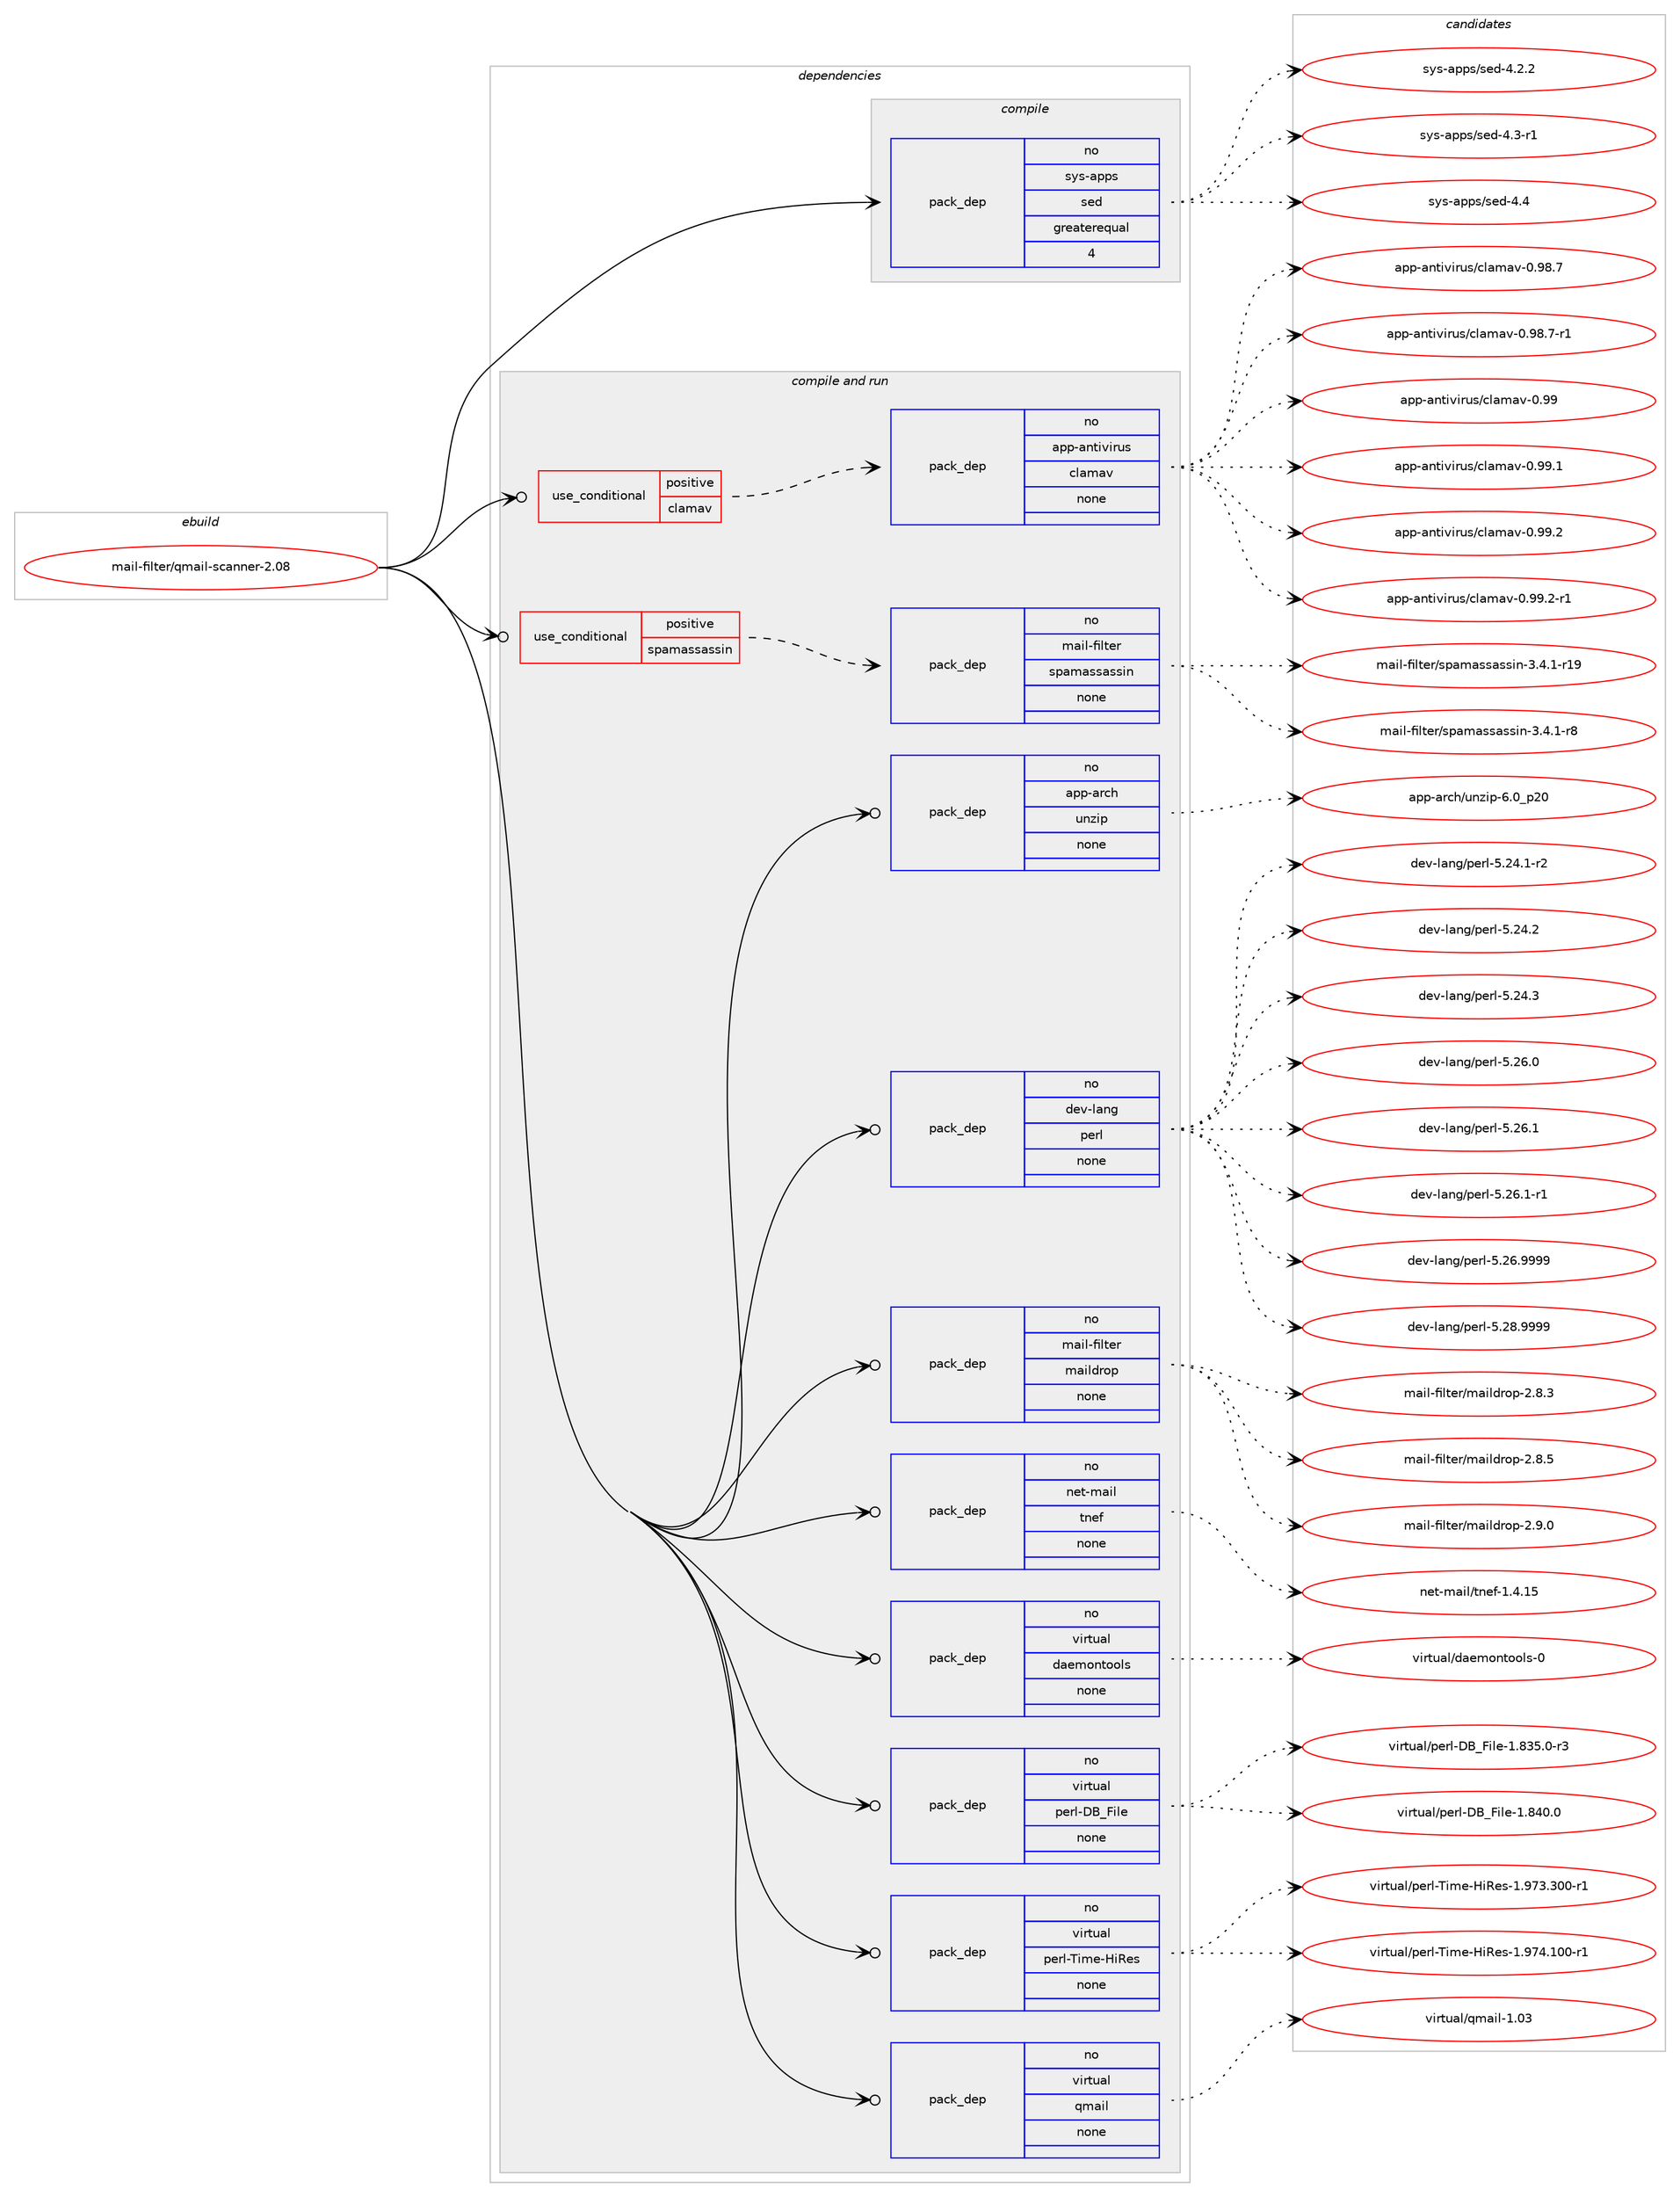 digraph prolog {

# *************
# Graph options
# *************

newrank=true;
concentrate=true;
compound=true;
graph [rankdir=LR,fontname=Helvetica,fontsize=10,ranksep=1.5];#, ranksep=2.5, nodesep=0.2];
edge  [arrowhead=vee];
node  [fontname=Helvetica,fontsize=10];

# **********
# The ebuild
# **********

subgraph cluster_leftcol {
color=gray;
rank=same;
label=<<i>ebuild</i>>;
id [label="mail-filter/qmail-scanner-2.08", color=red, width=4, href="../mail-filter/qmail-scanner-2.08.svg"];
}

# ****************
# The dependencies
# ****************

subgraph cluster_midcol {
color=gray;
label=<<i>dependencies</i>>;
subgraph cluster_compile {
fillcolor="#eeeeee";
style=filled;
label=<<i>compile</i>>;
subgraph pack252290 {
dependency343084 [label=<<TABLE BORDER="0" CELLBORDER="1" CELLSPACING="0" CELLPADDING="4" WIDTH="220"><TR><TD ROWSPAN="6" CELLPADDING="30">pack_dep</TD></TR><TR><TD WIDTH="110">no</TD></TR><TR><TD>sys-apps</TD></TR><TR><TD>sed</TD></TR><TR><TD>greaterequal</TD></TR><TR><TD>4</TD></TR></TABLE>>, shape=none, color=blue];
}
id:e -> dependency343084:w [weight=20,style="solid",arrowhead="vee"];
}
subgraph cluster_compileandrun {
fillcolor="#eeeeee";
style=filled;
label=<<i>compile and run</i>>;
subgraph cond85653 {
dependency343085 [label=<<TABLE BORDER="0" CELLBORDER="1" CELLSPACING="0" CELLPADDING="4"><TR><TD ROWSPAN="3" CELLPADDING="10">use_conditional</TD></TR><TR><TD>positive</TD></TR><TR><TD>clamav</TD></TR></TABLE>>, shape=none, color=red];
subgraph pack252291 {
dependency343086 [label=<<TABLE BORDER="0" CELLBORDER="1" CELLSPACING="0" CELLPADDING="4" WIDTH="220"><TR><TD ROWSPAN="6" CELLPADDING="30">pack_dep</TD></TR><TR><TD WIDTH="110">no</TD></TR><TR><TD>app-antivirus</TD></TR><TR><TD>clamav</TD></TR><TR><TD>none</TD></TR><TR><TD></TD></TR></TABLE>>, shape=none, color=blue];
}
dependency343085:e -> dependency343086:w [weight=20,style="dashed",arrowhead="vee"];
}
id:e -> dependency343085:w [weight=20,style="solid",arrowhead="odotvee"];
subgraph cond85654 {
dependency343087 [label=<<TABLE BORDER="0" CELLBORDER="1" CELLSPACING="0" CELLPADDING="4"><TR><TD ROWSPAN="3" CELLPADDING="10">use_conditional</TD></TR><TR><TD>positive</TD></TR><TR><TD>spamassassin</TD></TR></TABLE>>, shape=none, color=red];
subgraph pack252292 {
dependency343088 [label=<<TABLE BORDER="0" CELLBORDER="1" CELLSPACING="0" CELLPADDING="4" WIDTH="220"><TR><TD ROWSPAN="6" CELLPADDING="30">pack_dep</TD></TR><TR><TD WIDTH="110">no</TD></TR><TR><TD>mail-filter</TD></TR><TR><TD>spamassassin</TD></TR><TR><TD>none</TD></TR><TR><TD></TD></TR></TABLE>>, shape=none, color=blue];
}
dependency343087:e -> dependency343088:w [weight=20,style="dashed",arrowhead="vee"];
}
id:e -> dependency343087:w [weight=20,style="solid",arrowhead="odotvee"];
subgraph pack252293 {
dependency343089 [label=<<TABLE BORDER="0" CELLBORDER="1" CELLSPACING="0" CELLPADDING="4" WIDTH="220"><TR><TD ROWSPAN="6" CELLPADDING="30">pack_dep</TD></TR><TR><TD WIDTH="110">no</TD></TR><TR><TD>app-arch</TD></TR><TR><TD>unzip</TD></TR><TR><TD>none</TD></TR><TR><TD></TD></TR></TABLE>>, shape=none, color=blue];
}
id:e -> dependency343089:w [weight=20,style="solid",arrowhead="odotvee"];
subgraph pack252294 {
dependency343090 [label=<<TABLE BORDER="0" CELLBORDER="1" CELLSPACING="0" CELLPADDING="4" WIDTH="220"><TR><TD ROWSPAN="6" CELLPADDING="30">pack_dep</TD></TR><TR><TD WIDTH="110">no</TD></TR><TR><TD>dev-lang</TD></TR><TR><TD>perl</TD></TR><TR><TD>none</TD></TR><TR><TD></TD></TR></TABLE>>, shape=none, color=blue];
}
id:e -> dependency343090:w [weight=20,style="solid",arrowhead="odotvee"];
subgraph pack252295 {
dependency343091 [label=<<TABLE BORDER="0" CELLBORDER="1" CELLSPACING="0" CELLPADDING="4" WIDTH="220"><TR><TD ROWSPAN="6" CELLPADDING="30">pack_dep</TD></TR><TR><TD WIDTH="110">no</TD></TR><TR><TD>mail-filter</TD></TR><TR><TD>maildrop</TD></TR><TR><TD>none</TD></TR><TR><TD></TD></TR></TABLE>>, shape=none, color=blue];
}
id:e -> dependency343091:w [weight=20,style="solid",arrowhead="odotvee"];
subgraph pack252296 {
dependency343092 [label=<<TABLE BORDER="0" CELLBORDER="1" CELLSPACING="0" CELLPADDING="4" WIDTH="220"><TR><TD ROWSPAN="6" CELLPADDING="30">pack_dep</TD></TR><TR><TD WIDTH="110">no</TD></TR><TR><TD>net-mail</TD></TR><TR><TD>tnef</TD></TR><TR><TD>none</TD></TR><TR><TD></TD></TR></TABLE>>, shape=none, color=blue];
}
id:e -> dependency343092:w [weight=20,style="solid",arrowhead="odotvee"];
subgraph pack252297 {
dependency343093 [label=<<TABLE BORDER="0" CELLBORDER="1" CELLSPACING="0" CELLPADDING="4" WIDTH="220"><TR><TD ROWSPAN="6" CELLPADDING="30">pack_dep</TD></TR><TR><TD WIDTH="110">no</TD></TR><TR><TD>virtual</TD></TR><TR><TD>daemontools</TD></TR><TR><TD>none</TD></TR><TR><TD></TD></TR></TABLE>>, shape=none, color=blue];
}
id:e -> dependency343093:w [weight=20,style="solid",arrowhead="odotvee"];
subgraph pack252298 {
dependency343094 [label=<<TABLE BORDER="0" CELLBORDER="1" CELLSPACING="0" CELLPADDING="4" WIDTH="220"><TR><TD ROWSPAN="6" CELLPADDING="30">pack_dep</TD></TR><TR><TD WIDTH="110">no</TD></TR><TR><TD>virtual</TD></TR><TR><TD>perl-DB_File</TD></TR><TR><TD>none</TD></TR><TR><TD></TD></TR></TABLE>>, shape=none, color=blue];
}
id:e -> dependency343094:w [weight=20,style="solid",arrowhead="odotvee"];
subgraph pack252299 {
dependency343095 [label=<<TABLE BORDER="0" CELLBORDER="1" CELLSPACING="0" CELLPADDING="4" WIDTH="220"><TR><TD ROWSPAN="6" CELLPADDING="30">pack_dep</TD></TR><TR><TD WIDTH="110">no</TD></TR><TR><TD>virtual</TD></TR><TR><TD>perl-Time-HiRes</TD></TR><TR><TD>none</TD></TR><TR><TD></TD></TR></TABLE>>, shape=none, color=blue];
}
id:e -> dependency343095:w [weight=20,style="solid",arrowhead="odotvee"];
subgraph pack252300 {
dependency343096 [label=<<TABLE BORDER="0" CELLBORDER="1" CELLSPACING="0" CELLPADDING="4" WIDTH="220"><TR><TD ROWSPAN="6" CELLPADDING="30">pack_dep</TD></TR><TR><TD WIDTH="110">no</TD></TR><TR><TD>virtual</TD></TR><TR><TD>qmail</TD></TR><TR><TD>none</TD></TR><TR><TD></TD></TR></TABLE>>, shape=none, color=blue];
}
id:e -> dependency343096:w [weight=20,style="solid",arrowhead="odotvee"];
}
subgraph cluster_run {
fillcolor="#eeeeee";
style=filled;
label=<<i>run</i>>;
}
}

# **************
# The candidates
# **************

subgraph cluster_choices {
rank=same;
color=gray;
label=<<i>candidates</i>>;

subgraph choice252290 {
color=black;
nodesep=1;
choice115121115459711211211547115101100455246504650 [label="sys-apps/sed-4.2.2", color=red, width=4,href="../sys-apps/sed-4.2.2.svg"];
choice115121115459711211211547115101100455246514511449 [label="sys-apps/sed-4.3-r1", color=red, width=4,href="../sys-apps/sed-4.3-r1.svg"];
choice11512111545971121121154711510110045524652 [label="sys-apps/sed-4.4", color=red, width=4,href="../sys-apps/sed-4.4.svg"];
dependency343084:e -> choice115121115459711211211547115101100455246504650:w [style=dotted,weight="100"];
dependency343084:e -> choice115121115459711211211547115101100455246514511449:w [style=dotted,weight="100"];
dependency343084:e -> choice11512111545971121121154711510110045524652:w [style=dotted,weight="100"];
}
subgraph choice252291 {
color=black;
nodesep=1;
choice9711211245971101161051181051141171154799108971099711845484657564655 [label="app-antivirus/clamav-0.98.7", color=red, width=4,href="../app-antivirus/clamav-0.98.7.svg"];
choice97112112459711011610511810511411711547991089710997118454846575646554511449 [label="app-antivirus/clamav-0.98.7-r1", color=red, width=4,href="../app-antivirus/clamav-0.98.7-r1.svg"];
choice971121124597110116105118105114117115479910897109971184548465757 [label="app-antivirus/clamav-0.99", color=red, width=4,href="../app-antivirus/clamav-0.99.svg"];
choice9711211245971101161051181051141171154799108971099711845484657574649 [label="app-antivirus/clamav-0.99.1", color=red, width=4,href="../app-antivirus/clamav-0.99.1.svg"];
choice9711211245971101161051181051141171154799108971099711845484657574650 [label="app-antivirus/clamav-0.99.2", color=red, width=4,href="../app-antivirus/clamav-0.99.2.svg"];
choice97112112459711011610511810511411711547991089710997118454846575746504511449 [label="app-antivirus/clamav-0.99.2-r1", color=red, width=4,href="../app-antivirus/clamav-0.99.2-r1.svg"];
dependency343086:e -> choice9711211245971101161051181051141171154799108971099711845484657564655:w [style=dotted,weight="100"];
dependency343086:e -> choice97112112459711011610511810511411711547991089710997118454846575646554511449:w [style=dotted,weight="100"];
dependency343086:e -> choice971121124597110116105118105114117115479910897109971184548465757:w [style=dotted,weight="100"];
dependency343086:e -> choice9711211245971101161051181051141171154799108971099711845484657574649:w [style=dotted,weight="100"];
dependency343086:e -> choice9711211245971101161051181051141171154799108971099711845484657574650:w [style=dotted,weight="100"];
dependency343086:e -> choice97112112459711011610511810511411711547991089710997118454846575746504511449:w [style=dotted,weight="100"];
}
subgraph choice252292 {
color=black;
nodesep=1;
choice109971051084510210510811610111447115112971099711511597115115105110455146524649451144957 [label="mail-filter/spamassassin-3.4.1-r19", color=red, width=4,href="../mail-filter/spamassassin-3.4.1-r19.svg"];
choice1099710510845102105108116101114471151129710997115115971151151051104551465246494511456 [label="mail-filter/spamassassin-3.4.1-r8", color=red, width=4,href="../mail-filter/spamassassin-3.4.1-r8.svg"];
dependency343088:e -> choice109971051084510210510811610111447115112971099711511597115115105110455146524649451144957:w [style=dotted,weight="100"];
dependency343088:e -> choice1099710510845102105108116101114471151129710997115115971151151051104551465246494511456:w [style=dotted,weight="100"];
}
subgraph choice252293 {
color=black;
nodesep=1;
choice971121124597114991044711711012210511245544648951125048 [label="app-arch/unzip-6.0_p20", color=red, width=4,href="../app-arch/unzip-6.0_p20.svg"];
dependency343089:e -> choice971121124597114991044711711012210511245544648951125048:w [style=dotted,weight="100"];
}
subgraph choice252294 {
color=black;
nodesep=1;
choice100101118451089711010347112101114108455346505246494511450 [label="dev-lang/perl-5.24.1-r2", color=red, width=4,href="../dev-lang/perl-5.24.1-r2.svg"];
choice10010111845108971101034711210111410845534650524650 [label="dev-lang/perl-5.24.2", color=red, width=4,href="../dev-lang/perl-5.24.2.svg"];
choice10010111845108971101034711210111410845534650524651 [label="dev-lang/perl-5.24.3", color=red, width=4,href="../dev-lang/perl-5.24.3.svg"];
choice10010111845108971101034711210111410845534650544648 [label="dev-lang/perl-5.26.0", color=red, width=4,href="../dev-lang/perl-5.26.0.svg"];
choice10010111845108971101034711210111410845534650544649 [label="dev-lang/perl-5.26.1", color=red, width=4,href="../dev-lang/perl-5.26.1.svg"];
choice100101118451089711010347112101114108455346505446494511449 [label="dev-lang/perl-5.26.1-r1", color=red, width=4,href="../dev-lang/perl-5.26.1-r1.svg"];
choice10010111845108971101034711210111410845534650544657575757 [label="dev-lang/perl-5.26.9999", color=red, width=4,href="../dev-lang/perl-5.26.9999.svg"];
choice10010111845108971101034711210111410845534650564657575757 [label="dev-lang/perl-5.28.9999", color=red, width=4,href="../dev-lang/perl-5.28.9999.svg"];
dependency343090:e -> choice100101118451089711010347112101114108455346505246494511450:w [style=dotted,weight="100"];
dependency343090:e -> choice10010111845108971101034711210111410845534650524650:w [style=dotted,weight="100"];
dependency343090:e -> choice10010111845108971101034711210111410845534650524651:w [style=dotted,weight="100"];
dependency343090:e -> choice10010111845108971101034711210111410845534650544648:w [style=dotted,weight="100"];
dependency343090:e -> choice10010111845108971101034711210111410845534650544649:w [style=dotted,weight="100"];
dependency343090:e -> choice100101118451089711010347112101114108455346505446494511449:w [style=dotted,weight="100"];
dependency343090:e -> choice10010111845108971101034711210111410845534650544657575757:w [style=dotted,weight="100"];
dependency343090:e -> choice10010111845108971101034711210111410845534650564657575757:w [style=dotted,weight="100"];
}
subgraph choice252295 {
color=black;
nodesep=1;
choice10997105108451021051081161011144710997105108100114111112455046564651 [label="mail-filter/maildrop-2.8.3", color=red, width=4,href="../mail-filter/maildrop-2.8.3.svg"];
choice10997105108451021051081161011144710997105108100114111112455046564653 [label="mail-filter/maildrop-2.8.5", color=red, width=4,href="../mail-filter/maildrop-2.8.5.svg"];
choice10997105108451021051081161011144710997105108100114111112455046574648 [label="mail-filter/maildrop-2.9.0", color=red, width=4,href="../mail-filter/maildrop-2.9.0.svg"];
dependency343091:e -> choice10997105108451021051081161011144710997105108100114111112455046564651:w [style=dotted,weight="100"];
dependency343091:e -> choice10997105108451021051081161011144710997105108100114111112455046564653:w [style=dotted,weight="100"];
dependency343091:e -> choice10997105108451021051081161011144710997105108100114111112455046574648:w [style=dotted,weight="100"];
}
subgraph choice252296 {
color=black;
nodesep=1;
choice11010111645109971051084711611010110245494652464953 [label="net-mail/tnef-1.4.15", color=red, width=4,href="../net-mail/tnef-1.4.15.svg"];
dependency343092:e -> choice11010111645109971051084711611010110245494652464953:w [style=dotted,weight="100"];
}
subgraph choice252297 {
color=black;
nodesep=1;
choice1181051141161179710847100971011091111101161111111081154548 [label="virtual/daemontools-0", color=red, width=4,href="../virtual/daemontools-0.svg"];
dependency343093:e -> choice1181051141161179710847100971011091111101161111111081154548:w [style=dotted,weight="100"];
}
subgraph choice252298 {
color=black;
nodesep=1;
choice1181051141161179710847112101114108456866957010510810145494656515346484511451 [label="virtual/perl-DB_File-1.835.0-r3", color=red, width=4,href="../virtual/perl-DB_File-1.835.0-r3.svg"];
choice118105114116117971084711210111410845686695701051081014549465652484648 [label="virtual/perl-DB_File-1.840.0", color=red, width=4,href="../virtual/perl-DB_File-1.840.0.svg"];
dependency343094:e -> choice1181051141161179710847112101114108456866957010510810145494656515346484511451:w [style=dotted,weight="100"];
dependency343094:e -> choice118105114116117971084711210111410845686695701051081014549465652484648:w [style=dotted,weight="100"];
}
subgraph choice252299 {
color=black;
nodesep=1;
choice11810511411611797108471121011141084584105109101457210582101115454946575551465148484511449 [label="virtual/perl-Time-HiRes-1.973.300-r1", color=red, width=4,href="../virtual/perl-Time-HiRes-1.973.300-r1.svg"];
choice11810511411611797108471121011141084584105109101457210582101115454946575552464948484511449 [label="virtual/perl-Time-HiRes-1.974.100-r1", color=red, width=4,href="../virtual/perl-Time-HiRes-1.974.100-r1.svg"];
dependency343095:e -> choice11810511411611797108471121011141084584105109101457210582101115454946575551465148484511449:w [style=dotted,weight="100"];
dependency343095:e -> choice11810511411611797108471121011141084584105109101457210582101115454946575552464948484511449:w [style=dotted,weight="100"];
}
subgraph choice252300 {
color=black;
nodesep=1;
choice1181051141161179710847113109971051084549464851 [label="virtual/qmail-1.03", color=red, width=4,href="../virtual/qmail-1.03.svg"];
dependency343096:e -> choice1181051141161179710847113109971051084549464851:w [style=dotted,weight="100"];
}
}

}
